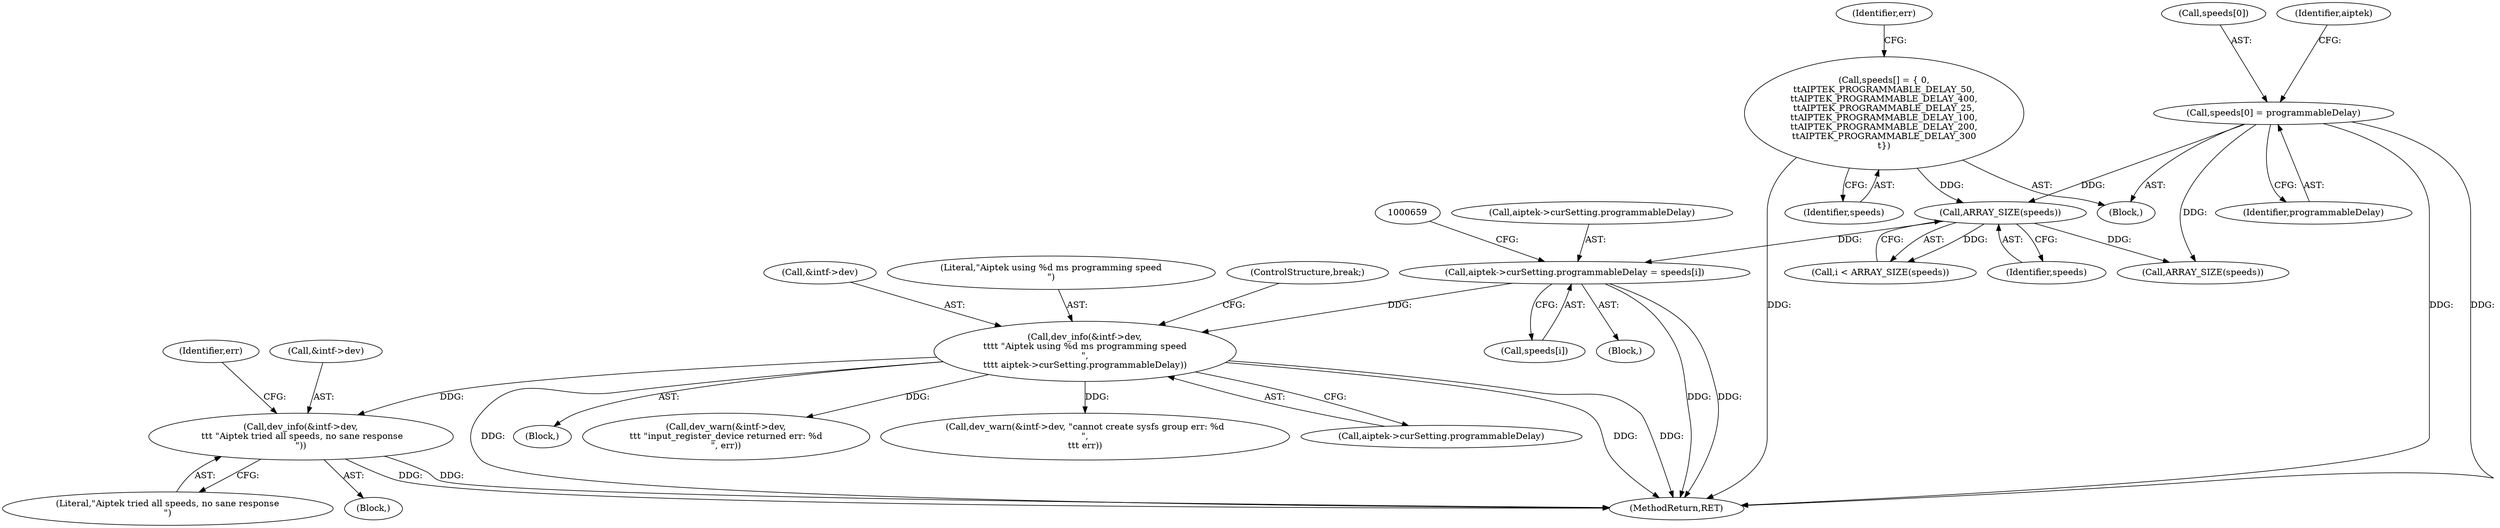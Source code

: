 digraph "0_linux_8e20cf2bce122ce9262d6034ee5d5b76fbb92f96@pointer" {
"1000689" [label="(Call,dev_info(&intf->dev,\n \t\t\t \"Aiptek tried all speeds, no sane response\n\"))"];
"1000671" [label="(Call,dev_info(&intf->dev,\n\t\t\t\t \"Aiptek using %d ms programming speed\n\",\n\t\t\t\t aiptek->curSetting.programmableDelay))"];
"1000649" [label="(Call,aiptek->curSetting.programmableDelay = speeds[i])"];
"1000644" [label="(Call,ARRAY_SIZE(speeds))"];
"1000129" [label="(Call,speeds[] = { 0,\n\t\tAIPTEK_PROGRAMMABLE_DELAY_50,\n\t\tAIPTEK_PROGRAMMABLE_DELAY_400,\n\t\tAIPTEK_PROGRAMMABLE_DELAY_25,\n\t\tAIPTEK_PROGRAMMABLE_DELAY_100,\n\t\tAIPTEK_PROGRAMMABLE_DELAY_200,\n\t\tAIPTEK_PROGRAMMABLE_DELAY_300\n\t})"];
"1000136" [label="(Call,speeds[0] = programmableDelay)"];
"1000694" [label="(Literal,\"Aiptek tried all speeds, no sane response\n\")"];
"1000142" [label="(Identifier,aiptek)"];
"1000779" [label="(MethodReturn,RET)"];
"1000140" [label="(Identifier,programmableDelay)"];
"1000688" [label="(Block,)"];
"1000118" [label="(Block,)"];
"1000136" [label="(Call,speeds[0] = programmableDelay)"];
"1000672" [label="(Call,&intf->dev)"];
"1000129" [label="(Call,speeds[] = { 0,\n\t\tAIPTEK_PROGRAMMABLE_DELAY_50,\n\t\tAIPTEK_PROGRAMMABLE_DELAY_400,\n\t\tAIPTEK_PROGRAMMABLE_DELAY_25,\n\t\tAIPTEK_PROGRAMMABLE_DELAY_100,\n\t\tAIPTEK_PROGRAMMABLE_DELAY_200,\n\t\tAIPTEK_PROGRAMMABLE_DELAY_300\n\t})"];
"1000650" [label="(Call,aiptek->curSetting.programmableDelay)"];
"1000671" [label="(Call,dev_info(&intf->dev,\n\t\t\t\t \"Aiptek using %d ms programming speed\n\",\n\t\t\t\t aiptek->curSetting.programmableDelay))"];
"1000645" [label="(Identifier,speeds)"];
"1000655" [label="(Call,speeds[i])"];
"1000670" [label="(Block,)"];
"1000133" [label="(Identifier,err)"];
"1000734" [label="(Call,dev_warn(&intf->dev,\n\t\t\t \"input_register_device returned err: %d\n\", err))"];
"1000648" [label="(Block,)"];
"1000689" [label="(Call,dev_info(&intf->dev,\n \t\t\t \"Aiptek tried all speeds, no sane response\n\"))"];
"1000717" [label="(Call,dev_warn(&intf->dev, \"cannot create sysfs group err: %d\n\",\n\t\t\t err))"];
"1000644" [label="(Call,ARRAY_SIZE(speeds))"];
"1000642" [label="(Call,i < ARRAY_SIZE(speeds))"];
"1000137" [label="(Call,speeds[0])"];
"1000690" [label="(Call,&intf->dev)"];
"1000677" [label="(Call,aiptek->curSetting.programmableDelay)"];
"1000130" [label="(Identifier,speeds)"];
"1000696" [label="(Identifier,err)"];
"1000676" [label="(Literal,\"Aiptek using %d ms programming speed\n\")"];
"1000686" [label="(Call,ARRAY_SIZE(speeds))"];
"1000682" [label="(ControlStructure,break;)"];
"1000649" [label="(Call,aiptek->curSetting.programmableDelay = speeds[i])"];
"1000689" -> "1000688"  [label="AST: "];
"1000689" -> "1000694"  [label="CFG: "];
"1000690" -> "1000689"  [label="AST: "];
"1000694" -> "1000689"  [label="AST: "];
"1000696" -> "1000689"  [label="CFG: "];
"1000689" -> "1000779"  [label="DDG: "];
"1000689" -> "1000779"  [label="DDG: "];
"1000671" -> "1000689"  [label="DDG: "];
"1000671" -> "1000670"  [label="AST: "];
"1000671" -> "1000677"  [label="CFG: "];
"1000672" -> "1000671"  [label="AST: "];
"1000676" -> "1000671"  [label="AST: "];
"1000677" -> "1000671"  [label="AST: "];
"1000682" -> "1000671"  [label="CFG: "];
"1000671" -> "1000779"  [label="DDG: "];
"1000671" -> "1000779"  [label="DDG: "];
"1000671" -> "1000779"  [label="DDG: "];
"1000649" -> "1000671"  [label="DDG: "];
"1000671" -> "1000717"  [label="DDG: "];
"1000671" -> "1000734"  [label="DDG: "];
"1000649" -> "1000648"  [label="AST: "];
"1000649" -> "1000655"  [label="CFG: "];
"1000650" -> "1000649"  [label="AST: "];
"1000655" -> "1000649"  [label="AST: "];
"1000659" -> "1000649"  [label="CFG: "];
"1000649" -> "1000779"  [label="DDG: "];
"1000649" -> "1000779"  [label="DDG: "];
"1000644" -> "1000649"  [label="DDG: "];
"1000644" -> "1000642"  [label="AST: "];
"1000644" -> "1000645"  [label="CFG: "];
"1000645" -> "1000644"  [label="AST: "];
"1000642" -> "1000644"  [label="CFG: "];
"1000644" -> "1000642"  [label="DDG: "];
"1000129" -> "1000644"  [label="DDG: "];
"1000136" -> "1000644"  [label="DDG: "];
"1000644" -> "1000686"  [label="DDG: "];
"1000129" -> "1000118"  [label="AST: "];
"1000129" -> "1000130"  [label="CFG: "];
"1000130" -> "1000129"  [label="AST: "];
"1000133" -> "1000129"  [label="CFG: "];
"1000129" -> "1000779"  [label="DDG: "];
"1000136" -> "1000118"  [label="AST: "];
"1000136" -> "1000140"  [label="CFG: "];
"1000137" -> "1000136"  [label="AST: "];
"1000140" -> "1000136"  [label="AST: "];
"1000142" -> "1000136"  [label="CFG: "];
"1000136" -> "1000779"  [label="DDG: "];
"1000136" -> "1000779"  [label="DDG: "];
"1000136" -> "1000686"  [label="DDG: "];
}
